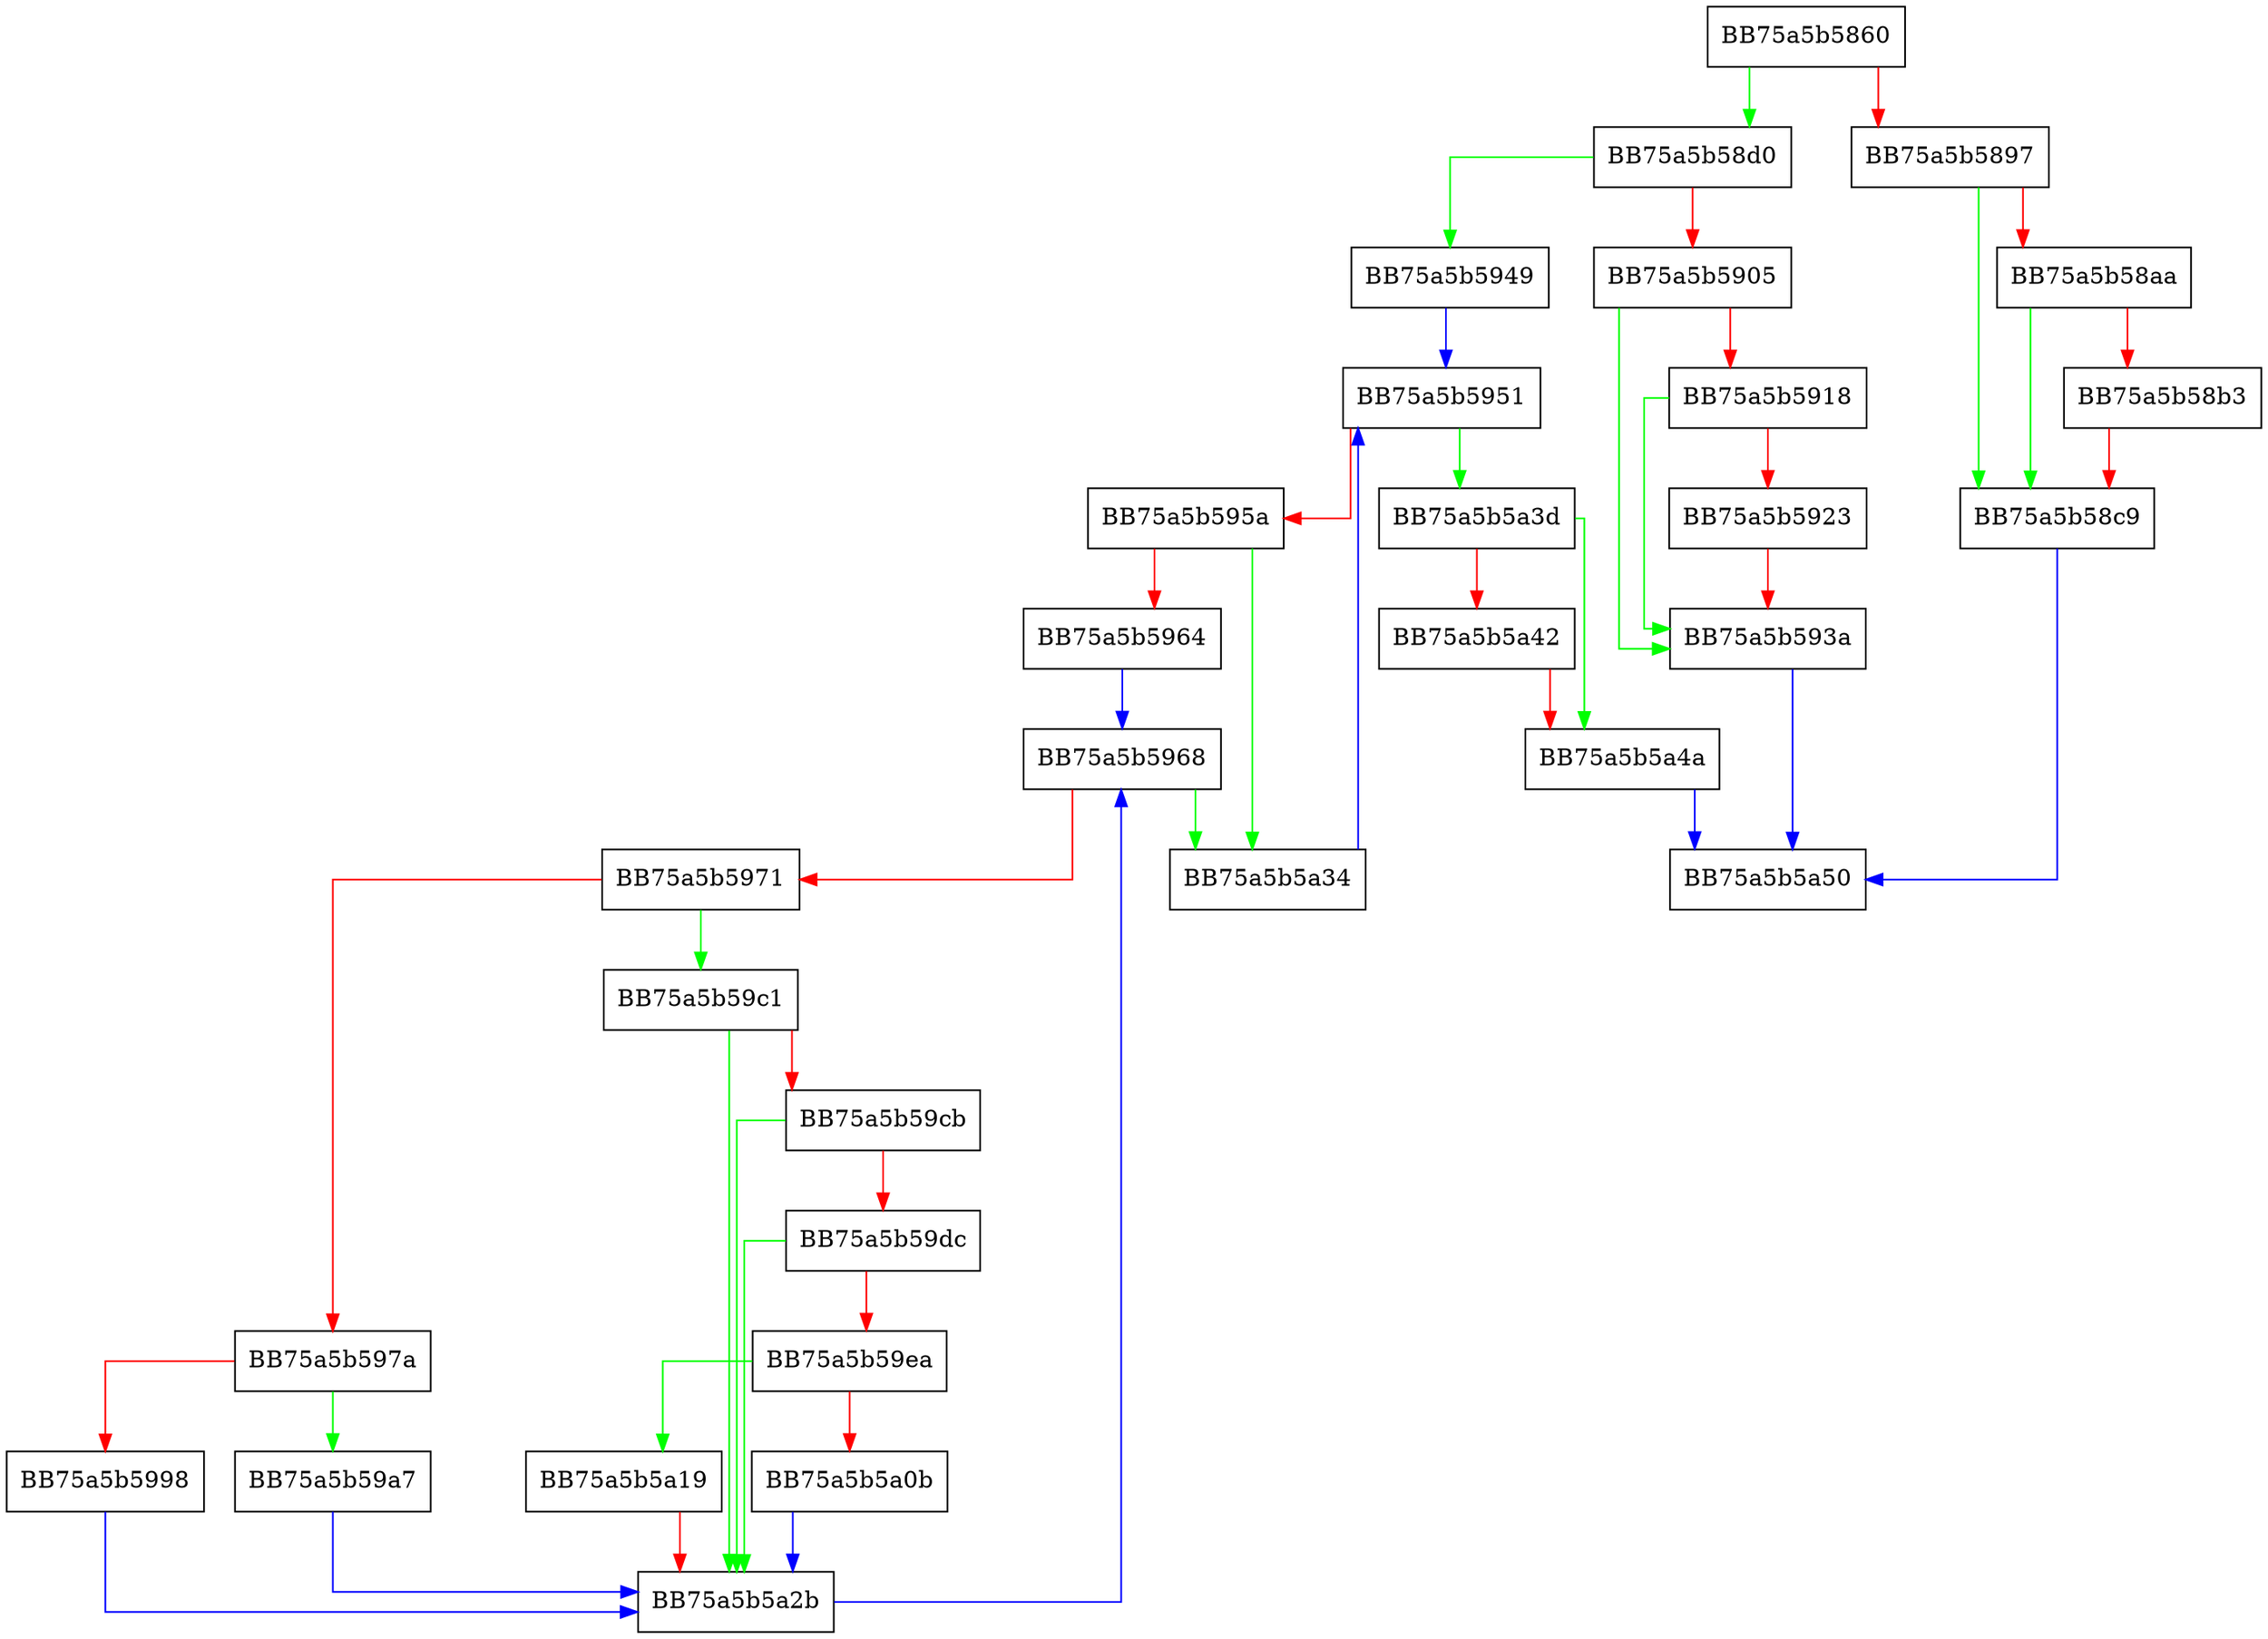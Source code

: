 digraph GetLocalIpAddresses {
  node [shape="box"];
  graph [splines=ortho];
  BB75a5b5860 -> BB75a5b58d0 [color="green"];
  BB75a5b5860 -> BB75a5b5897 [color="red"];
  BB75a5b5897 -> BB75a5b58c9 [color="green"];
  BB75a5b5897 -> BB75a5b58aa [color="red"];
  BB75a5b58aa -> BB75a5b58c9 [color="green"];
  BB75a5b58aa -> BB75a5b58b3 [color="red"];
  BB75a5b58b3 -> BB75a5b58c9 [color="red"];
  BB75a5b58c9 -> BB75a5b5a50 [color="blue"];
  BB75a5b58d0 -> BB75a5b5949 [color="green"];
  BB75a5b58d0 -> BB75a5b5905 [color="red"];
  BB75a5b5905 -> BB75a5b593a [color="green"];
  BB75a5b5905 -> BB75a5b5918 [color="red"];
  BB75a5b5918 -> BB75a5b593a [color="green"];
  BB75a5b5918 -> BB75a5b5923 [color="red"];
  BB75a5b5923 -> BB75a5b593a [color="red"];
  BB75a5b593a -> BB75a5b5a50 [color="blue"];
  BB75a5b5949 -> BB75a5b5951 [color="blue"];
  BB75a5b5951 -> BB75a5b5a3d [color="green"];
  BB75a5b5951 -> BB75a5b595a [color="red"];
  BB75a5b595a -> BB75a5b5a34 [color="green"];
  BB75a5b595a -> BB75a5b5964 [color="red"];
  BB75a5b5964 -> BB75a5b5968 [color="blue"];
  BB75a5b5968 -> BB75a5b5a34 [color="green"];
  BB75a5b5968 -> BB75a5b5971 [color="red"];
  BB75a5b5971 -> BB75a5b59c1 [color="green"];
  BB75a5b5971 -> BB75a5b597a [color="red"];
  BB75a5b597a -> BB75a5b59a7 [color="green"];
  BB75a5b597a -> BB75a5b5998 [color="red"];
  BB75a5b5998 -> BB75a5b5a2b [color="blue"];
  BB75a5b59a7 -> BB75a5b5a2b [color="blue"];
  BB75a5b59c1 -> BB75a5b5a2b [color="green"];
  BB75a5b59c1 -> BB75a5b59cb [color="red"];
  BB75a5b59cb -> BB75a5b5a2b [color="green"];
  BB75a5b59cb -> BB75a5b59dc [color="red"];
  BB75a5b59dc -> BB75a5b5a2b [color="green"];
  BB75a5b59dc -> BB75a5b59ea [color="red"];
  BB75a5b59ea -> BB75a5b5a19 [color="green"];
  BB75a5b59ea -> BB75a5b5a0b [color="red"];
  BB75a5b5a0b -> BB75a5b5a2b [color="blue"];
  BB75a5b5a19 -> BB75a5b5a2b [color="red"];
  BB75a5b5a2b -> BB75a5b5968 [color="blue"];
  BB75a5b5a34 -> BB75a5b5951 [color="blue"];
  BB75a5b5a3d -> BB75a5b5a4a [color="green"];
  BB75a5b5a3d -> BB75a5b5a42 [color="red"];
  BB75a5b5a42 -> BB75a5b5a4a [color="red"];
  BB75a5b5a4a -> BB75a5b5a50 [color="blue"];
}